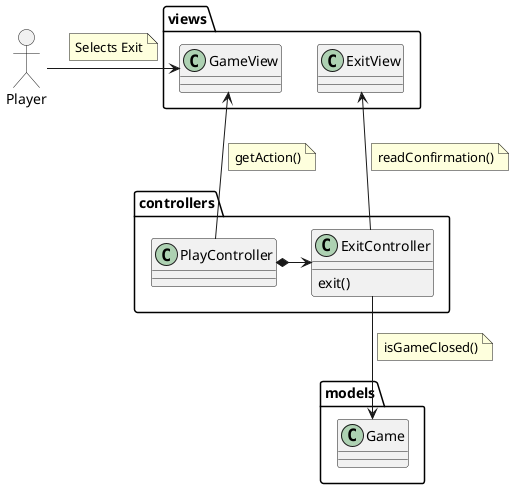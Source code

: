 @startuml Analysis Exit Game
mix_actor Player

package views {
    class GameView
    class ExitView
}

Player -right-> GameView
note on link: Selects Exit

package controllers {
    class PlayController
    class ExitController{
        exit()
    }
    PlayController *-left-> ExitController
}

package models{
    class Game
}

PlayController -up-> GameView
note on link : getAction()

ExitController -down-> Game
note on link : isGameClosed()

ExitController --> ExitView
note on link : readConfirmation()

@enduml
